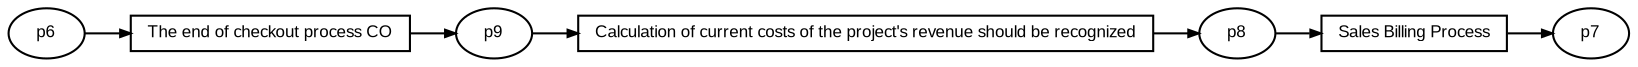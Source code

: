digraph G {ranksep=".3"; fontsize="8"; remincross=true; margin="0.0,0.0"; fontname="Arial";rankdir="LR"; 
edge [arrowsize="0.5"];
node [height=".2",width=".2",fontname="Arial",fontsize="8"];
t0 [shape="box",label="Calculation of current costs of the project's revenue should be recognized"];
t1 [shape="box",label="Sales Billing Process"];
t2 [shape="box",label="The end of checkout process CO"];
p0 [shape="oval",label="p9"];
p1 [shape="oval",label="p8"];
p2 [shape="oval",label="p7"];
p3 [shape="oval",label="p6"];
p0 -> t0[label=""];
t1 -> p2[label=""];
t2 -> p0[label=""];
p3 -> t2[label=""];
p1 -> t1[label=""];
t0 -> p1[label=""];
}
